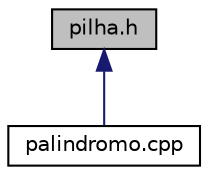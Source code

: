 digraph "pilha.h"
{
  edge [fontname="Helvetica",fontsize="10",labelfontname="Helvetica",labelfontsize="10"];
  node [fontname="Helvetica",fontsize="10",shape=record];
  Node1 [label="pilha.h",height=0.2,width=0.4,color="black", fillcolor="grey75", style="filled", fontcolor="black"];
  Node1 -> Node2 [dir="back",color="midnightblue",fontsize="10",style="solid"];
  Node2 [label="palindromo.cpp",height=0.2,width=0.4,color="black", fillcolor="white", style="filled",URL="$palindromo_8cpp.html",tooltip="Programa que teste se uma palavra é palindromo. "];
}
